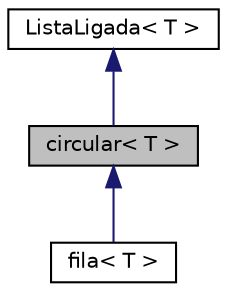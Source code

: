 digraph "circular&lt; T &gt;"
{
  edge [fontname="Helvetica",fontsize="10",labelfontname="Helvetica",labelfontsize="10"];
  node [fontname="Helvetica",fontsize="10",shape=record];
  Node1 [label="circular\< T \>",height=0.2,width=0.4,color="black", fillcolor="grey75", style="filled", fontcolor="black"];
  Node2 -> Node1 [dir="back",color="midnightblue",fontsize="10",style="solid",fontname="Helvetica"];
  Node2 [label="ListaLigada\< T \>",height=0.2,width=0.4,color="black", fillcolor="white", style="filled",URL="$classListaLigada.html"];
  Node1 -> Node3 [dir="back",color="midnightblue",fontsize="10",style="solid",fontname="Helvetica"];
  Node3 [label="fila\< T \>",height=0.2,width=0.4,color="black", fillcolor="white", style="filled",URL="$classfila.html",tooltip="Implementação da TAD FilaCircular que utiliza Herança para herdar os artifícios da ListaCirular..."];
}
